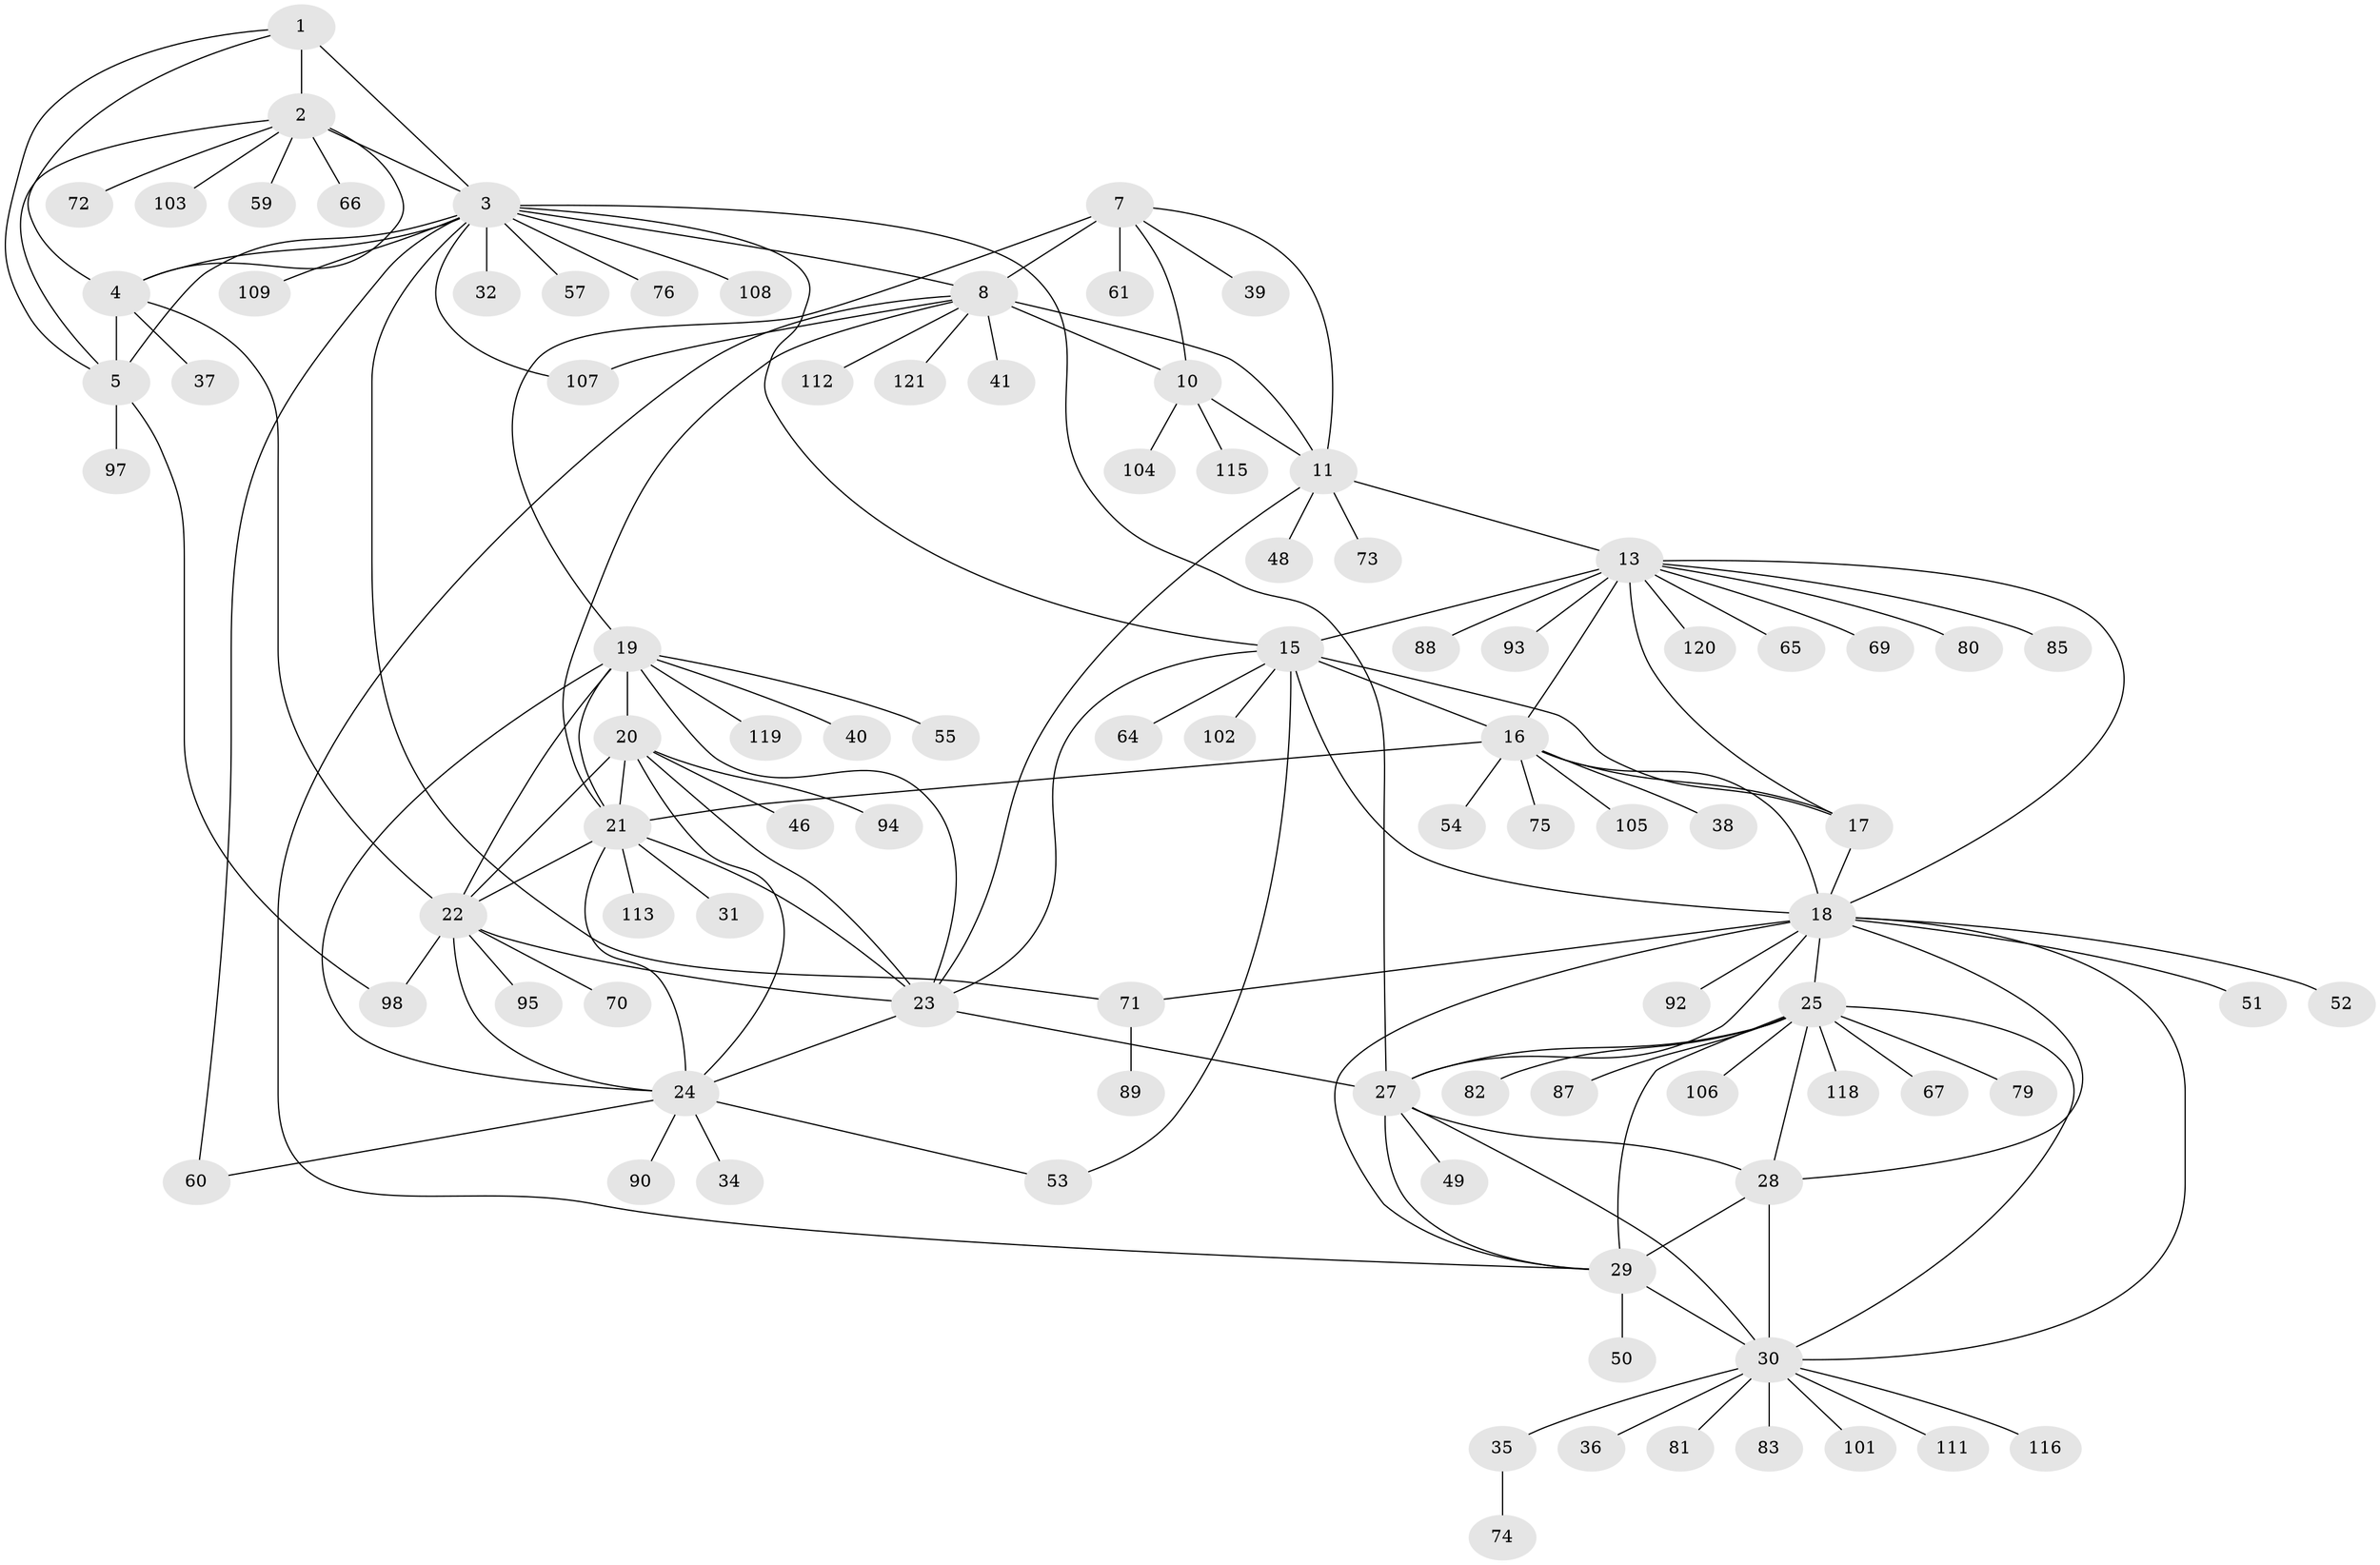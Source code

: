 // original degree distribution, {6: 0.01652892561983471, 10: 0.03305785123966942, 9: 0.06611570247933884, 8: 0.049586776859504134, 12: 0.01652892561983471, 7: 0.024793388429752067, 11: 0.01652892561983471, 5: 0.01652892561983471, 13: 0.008264462809917356, 1: 0.6446280991735537, 2: 0.09090909090909091, 3: 0.01652892561983471}
// Generated by graph-tools (version 1.1) at 2025/11/02/27/25 16:11:33]
// undirected, 94 vertices, 142 edges
graph export_dot {
graph [start="1"]
  node [color=gray90,style=filled];
  1 [super="+96"];
  2 [super="+47"];
  3 [super="+6"];
  4 [super="+58"];
  5 [super="+62"];
  7 [super="+12"];
  8 [super="+9"];
  10 [super="+43"];
  11 [super="+42"];
  13 [super="+14"];
  15 [super="+45"];
  16 [super="+91"];
  17;
  18 [super="+26"];
  19 [super="+44"];
  20 [super="+68"];
  21 [super="+110"];
  22 [super="+77"];
  23 [super="+56"];
  24 [super="+33"];
  25 [super="+100"];
  27 [super="+86"];
  28;
  29 [super="+63"];
  30 [super="+84"];
  31;
  32;
  34 [super="+117"];
  35;
  36;
  37;
  38;
  39;
  40;
  41;
  46 [super="+78"];
  48;
  49;
  50;
  51;
  52;
  53;
  54;
  55;
  57;
  59;
  60;
  61;
  64;
  65;
  66;
  67;
  69;
  70;
  71;
  72;
  73;
  74;
  75;
  76;
  79;
  80;
  81;
  82;
  83;
  85;
  87;
  88;
  89;
  90;
  92;
  93;
  94;
  95 [super="+99"];
  97;
  98;
  101;
  102;
  103 [super="+114"];
  104;
  105;
  106;
  107;
  108;
  109;
  111;
  112;
  113;
  115;
  116;
  118;
  119;
  120;
  121;
  1 -- 2;
  1 -- 3 [weight=2];
  1 -- 4;
  1 -- 5;
  2 -- 3 [weight=2];
  2 -- 4;
  2 -- 5;
  2 -- 59;
  2 -- 66;
  2 -- 72;
  2 -- 103;
  3 -- 4 [weight=2];
  3 -- 5 [weight=2];
  3 -- 27;
  3 -- 71;
  3 -- 76;
  3 -- 109;
  3 -- 32;
  3 -- 8;
  3 -- 107;
  3 -- 108;
  3 -- 15;
  3 -- 57;
  3 -- 60;
  4 -- 5;
  4 -- 22;
  4 -- 37;
  5 -- 97;
  5 -- 98;
  7 -- 8 [weight=4];
  7 -- 10 [weight=2];
  7 -- 11 [weight=2];
  7 -- 39;
  7 -- 61;
  7 -- 19;
  8 -- 10 [weight=2];
  8 -- 11 [weight=2];
  8 -- 41;
  8 -- 107;
  8 -- 112;
  8 -- 21;
  8 -- 121;
  8 -- 29;
  10 -- 11;
  10 -- 104;
  10 -- 115;
  11 -- 48;
  11 -- 73;
  11 -- 13;
  11 -- 23;
  13 -- 15 [weight=2];
  13 -- 16 [weight=2];
  13 -- 17 [weight=2];
  13 -- 18 [weight=2];
  13 -- 65;
  13 -- 88;
  13 -- 69;
  13 -- 80;
  13 -- 85;
  13 -- 120;
  13 -- 93;
  15 -- 16;
  15 -- 17;
  15 -- 18;
  15 -- 53;
  15 -- 102;
  15 -- 64;
  15 -- 23;
  16 -- 17;
  16 -- 18;
  16 -- 21;
  16 -- 38;
  16 -- 54;
  16 -- 75;
  16 -- 105;
  17 -- 18;
  18 -- 51;
  18 -- 52;
  18 -- 71;
  18 -- 29;
  18 -- 25;
  18 -- 27;
  18 -- 92;
  18 -- 28;
  18 -- 30;
  19 -- 20;
  19 -- 21;
  19 -- 22;
  19 -- 23;
  19 -- 24;
  19 -- 40;
  19 -- 55;
  19 -- 119;
  20 -- 21;
  20 -- 22;
  20 -- 23;
  20 -- 24;
  20 -- 46;
  20 -- 94;
  21 -- 22;
  21 -- 23;
  21 -- 24;
  21 -- 31;
  21 -- 113;
  22 -- 23;
  22 -- 24;
  22 -- 70;
  22 -- 95;
  22 -- 98;
  23 -- 24;
  23 -- 27;
  24 -- 34;
  24 -- 53;
  24 -- 60;
  24 -- 90;
  25 -- 27;
  25 -- 28;
  25 -- 29;
  25 -- 30;
  25 -- 67;
  25 -- 79;
  25 -- 82;
  25 -- 87;
  25 -- 106;
  25 -- 118;
  27 -- 28;
  27 -- 29;
  27 -- 30;
  27 -- 49;
  28 -- 29;
  28 -- 30;
  29 -- 30;
  29 -- 50;
  30 -- 35;
  30 -- 36;
  30 -- 81;
  30 -- 83;
  30 -- 101;
  30 -- 111;
  30 -- 116;
  35 -- 74;
  71 -- 89;
}
